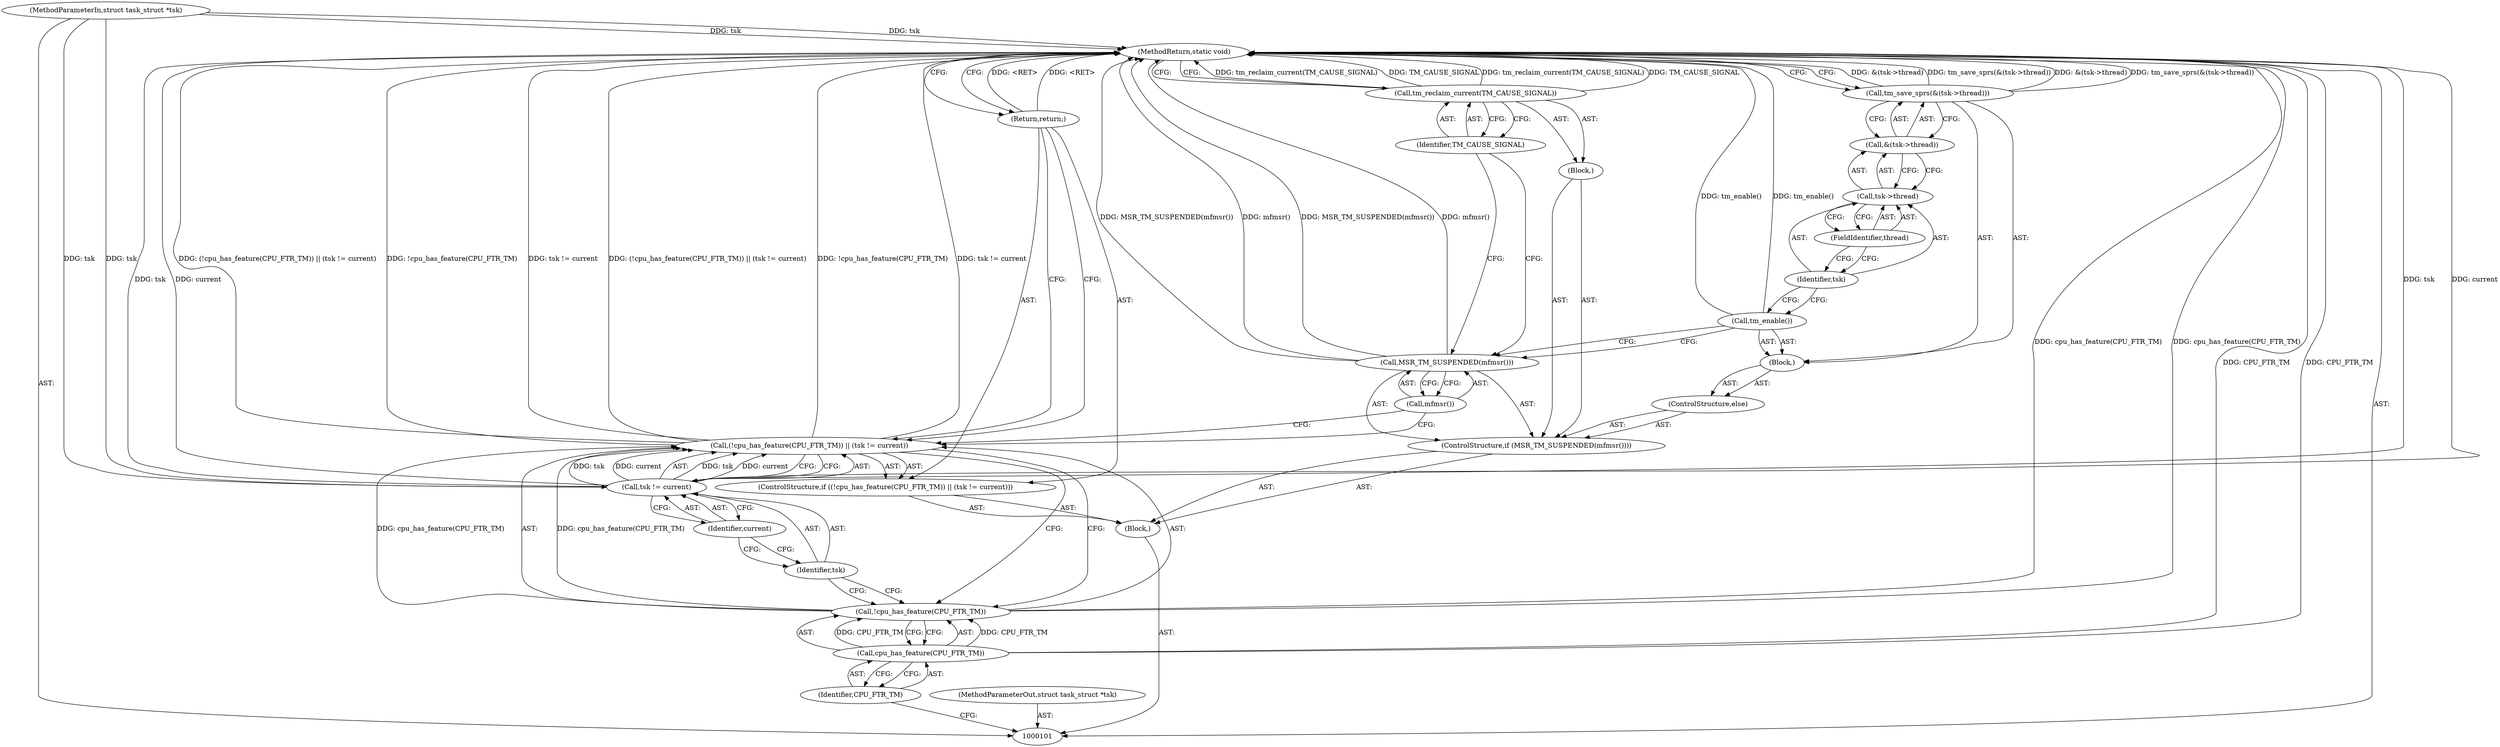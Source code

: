 digraph "0_linux_c1fa0768a8713b135848f78fd43ffc208d8ded70" {
"1000127" [label="(MethodReturn,static void)"];
"1000102" [label="(MethodParameterIn,struct task_struct *tsk)"];
"1000178" [label="(MethodParameterOut,struct task_struct *tsk)"];
"1000104" [label="(ControlStructure,if ((!cpu_has_feature(CPU_FTR_TM)) || (tsk != current)))"];
"1000108" [label="(Identifier,CPU_FTR_TM)"];
"1000109" [label="(Call,tsk != current)"];
"1000110" [label="(Identifier,tsk)"];
"1000111" [label="(Identifier,current)"];
"1000105" [label="(Call,(!cpu_has_feature(CPU_FTR_TM)) || (tsk != current))"];
"1000106" [label="(Call,!cpu_has_feature(CPU_FTR_TM))"];
"1000107" [label="(Call,cpu_has_feature(CPU_FTR_TM))"];
"1000112" [label="(Return,return;)"];
"1000113" [label="(ControlStructure,if (MSR_TM_SUSPENDED(mfmsr())))"];
"1000115" [label="(Call,mfmsr())"];
"1000116" [label="(Block,)"];
"1000114" [label="(Call,MSR_TM_SUSPENDED(mfmsr()))"];
"1000117" [label="(Call,tm_reclaim_current(TM_CAUSE_SIGNAL))"];
"1000118" [label="(Identifier,TM_CAUSE_SIGNAL)"];
"1000119" [label="(ControlStructure,else)"];
"1000120" [label="(Block,)"];
"1000121" [label="(Call,tm_enable())"];
"1000123" [label="(Call,&(tsk->thread))"];
"1000124" [label="(Call,tsk->thread)"];
"1000125" [label="(Identifier,tsk)"];
"1000122" [label="(Call,tm_save_sprs(&(tsk->thread)))"];
"1000126" [label="(FieldIdentifier,thread)"];
"1000103" [label="(Block,)"];
"1000127" -> "1000101"  [label="AST: "];
"1000127" -> "1000112"  [label="CFG: "];
"1000127" -> "1000117"  [label="CFG: "];
"1000127" -> "1000122"  [label="CFG: "];
"1000112" -> "1000127"  [label="DDG: <RET>"];
"1000117" -> "1000127"  [label="DDG: tm_reclaim_current(TM_CAUSE_SIGNAL)"];
"1000117" -> "1000127"  [label="DDG: TM_CAUSE_SIGNAL"];
"1000107" -> "1000127"  [label="DDG: CPU_FTR_TM"];
"1000106" -> "1000127"  [label="DDG: cpu_has_feature(CPU_FTR_TM)"];
"1000105" -> "1000127"  [label="DDG: (!cpu_has_feature(CPU_FTR_TM)) || (tsk != current)"];
"1000105" -> "1000127"  [label="DDG: !cpu_has_feature(CPU_FTR_TM)"];
"1000105" -> "1000127"  [label="DDG: tsk != current"];
"1000114" -> "1000127"  [label="DDG: MSR_TM_SUSPENDED(mfmsr())"];
"1000114" -> "1000127"  [label="DDG: mfmsr()"];
"1000122" -> "1000127"  [label="DDG: &(tsk->thread)"];
"1000122" -> "1000127"  [label="DDG: tm_save_sprs(&(tsk->thread))"];
"1000102" -> "1000127"  [label="DDG: tsk"];
"1000109" -> "1000127"  [label="DDG: tsk"];
"1000109" -> "1000127"  [label="DDG: current"];
"1000121" -> "1000127"  [label="DDG: tm_enable()"];
"1000102" -> "1000101"  [label="AST: "];
"1000102" -> "1000127"  [label="DDG: tsk"];
"1000102" -> "1000109"  [label="DDG: tsk"];
"1000178" -> "1000101"  [label="AST: "];
"1000104" -> "1000103"  [label="AST: "];
"1000105" -> "1000104"  [label="AST: "];
"1000112" -> "1000104"  [label="AST: "];
"1000108" -> "1000107"  [label="AST: "];
"1000108" -> "1000101"  [label="CFG: "];
"1000107" -> "1000108"  [label="CFG: "];
"1000109" -> "1000105"  [label="AST: "];
"1000109" -> "1000111"  [label="CFG: "];
"1000110" -> "1000109"  [label="AST: "];
"1000111" -> "1000109"  [label="AST: "];
"1000105" -> "1000109"  [label="CFG: "];
"1000109" -> "1000127"  [label="DDG: tsk"];
"1000109" -> "1000127"  [label="DDG: current"];
"1000109" -> "1000105"  [label="DDG: tsk"];
"1000109" -> "1000105"  [label="DDG: current"];
"1000102" -> "1000109"  [label="DDG: tsk"];
"1000110" -> "1000109"  [label="AST: "];
"1000110" -> "1000106"  [label="CFG: "];
"1000111" -> "1000110"  [label="CFG: "];
"1000111" -> "1000109"  [label="AST: "];
"1000111" -> "1000110"  [label="CFG: "];
"1000109" -> "1000111"  [label="CFG: "];
"1000105" -> "1000104"  [label="AST: "];
"1000105" -> "1000106"  [label="CFG: "];
"1000105" -> "1000109"  [label="CFG: "];
"1000106" -> "1000105"  [label="AST: "];
"1000109" -> "1000105"  [label="AST: "];
"1000112" -> "1000105"  [label="CFG: "];
"1000115" -> "1000105"  [label="CFG: "];
"1000105" -> "1000127"  [label="DDG: (!cpu_has_feature(CPU_FTR_TM)) || (tsk != current)"];
"1000105" -> "1000127"  [label="DDG: !cpu_has_feature(CPU_FTR_TM)"];
"1000105" -> "1000127"  [label="DDG: tsk != current"];
"1000106" -> "1000105"  [label="DDG: cpu_has_feature(CPU_FTR_TM)"];
"1000109" -> "1000105"  [label="DDG: tsk"];
"1000109" -> "1000105"  [label="DDG: current"];
"1000106" -> "1000105"  [label="AST: "];
"1000106" -> "1000107"  [label="CFG: "];
"1000107" -> "1000106"  [label="AST: "];
"1000110" -> "1000106"  [label="CFG: "];
"1000105" -> "1000106"  [label="CFG: "];
"1000106" -> "1000127"  [label="DDG: cpu_has_feature(CPU_FTR_TM)"];
"1000106" -> "1000105"  [label="DDG: cpu_has_feature(CPU_FTR_TM)"];
"1000107" -> "1000106"  [label="DDG: CPU_FTR_TM"];
"1000107" -> "1000106"  [label="AST: "];
"1000107" -> "1000108"  [label="CFG: "];
"1000108" -> "1000107"  [label="AST: "];
"1000106" -> "1000107"  [label="CFG: "];
"1000107" -> "1000127"  [label="DDG: CPU_FTR_TM"];
"1000107" -> "1000106"  [label="DDG: CPU_FTR_TM"];
"1000112" -> "1000104"  [label="AST: "];
"1000112" -> "1000105"  [label="CFG: "];
"1000127" -> "1000112"  [label="CFG: "];
"1000112" -> "1000127"  [label="DDG: <RET>"];
"1000113" -> "1000103"  [label="AST: "];
"1000114" -> "1000113"  [label="AST: "];
"1000116" -> "1000113"  [label="AST: "];
"1000119" -> "1000113"  [label="AST: "];
"1000115" -> "1000114"  [label="AST: "];
"1000115" -> "1000105"  [label="CFG: "];
"1000114" -> "1000115"  [label="CFG: "];
"1000116" -> "1000113"  [label="AST: "];
"1000117" -> "1000116"  [label="AST: "];
"1000114" -> "1000113"  [label="AST: "];
"1000114" -> "1000115"  [label="CFG: "];
"1000115" -> "1000114"  [label="AST: "];
"1000118" -> "1000114"  [label="CFG: "];
"1000121" -> "1000114"  [label="CFG: "];
"1000114" -> "1000127"  [label="DDG: MSR_TM_SUSPENDED(mfmsr())"];
"1000114" -> "1000127"  [label="DDG: mfmsr()"];
"1000117" -> "1000116"  [label="AST: "];
"1000117" -> "1000118"  [label="CFG: "];
"1000118" -> "1000117"  [label="AST: "];
"1000127" -> "1000117"  [label="CFG: "];
"1000117" -> "1000127"  [label="DDG: tm_reclaim_current(TM_CAUSE_SIGNAL)"];
"1000117" -> "1000127"  [label="DDG: TM_CAUSE_SIGNAL"];
"1000118" -> "1000117"  [label="AST: "];
"1000118" -> "1000114"  [label="CFG: "];
"1000117" -> "1000118"  [label="CFG: "];
"1000119" -> "1000113"  [label="AST: "];
"1000120" -> "1000119"  [label="AST: "];
"1000120" -> "1000119"  [label="AST: "];
"1000121" -> "1000120"  [label="AST: "];
"1000122" -> "1000120"  [label="AST: "];
"1000121" -> "1000120"  [label="AST: "];
"1000121" -> "1000114"  [label="CFG: "];
"1000125" -> "1000121"  [label="CFG: "];
"1000121" -> "1000127"  [label="DDG: tm_enable()"];
"1000123" -> "1000122"  [label="AST: "];
"1000123" -> "1000124"  [label="CFG: "];
"1000124" -> "1000123"  [label="AST: "];
"1000122" -> "1000123"  [label="CFG: "];
"1000124" -> "1000123"  [label="AST: "];
"1000124" -> "1000126"  [label="CFG: "];
"1000125" -> "1000124"  [label="AST: "];
"1000126" -> "1000124"  [label="AST: "];
"1000123" -> "1000124"  [label="CFG: "];
"1000125" -> "1000124"  [label="AST: "];
"1000125" -> "1000121"  [label="CFG: "];
"1000126" -> "1000125"  [label="CFG: "];
"1000122" -> "1000120"  [label="AST: "];
"1000122" -> "1000123"  [label="CFG: "];
"1000123" -> "1000122"  [label="AST: "];
"1000127" -> "1000122"  [label="CFG: "];
"1000122" -> "1000127"  [label="DDG: &(tsk->thread)"];
"1000122" -> "1000127"  [label="DDG: tm_save_sprs(&(tsk->thread))"];
"1000126" -> "1000124"  [label="AST: "];
"1000126" -> "1000125"  [label="CFG: "];
"1000124" -> "1000126"  [label="CFG: "];
"1000103" -> "1000101"  [label="AST: "];
"1000104" -> "1000103"  [label="AST: "];
"1000113" -> "1000103"  [label="AST: "];
}
